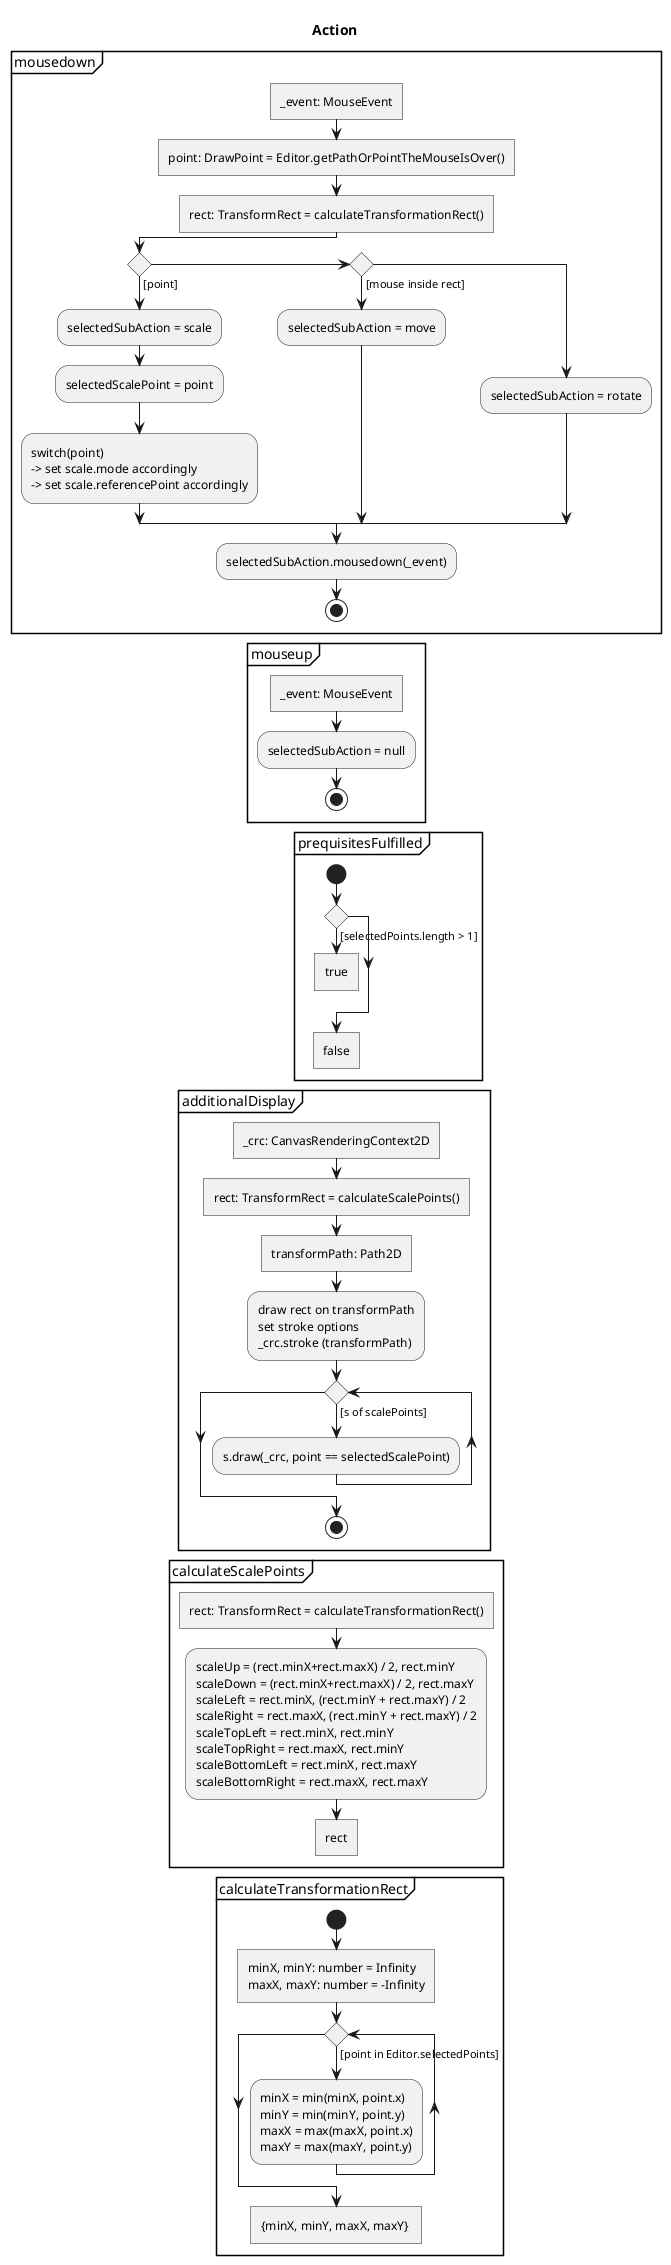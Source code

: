 @startuml Action
skinparam monochrome true

title Action

partition mousedown {
	:_event: MouseEvent]
	:point: DrawPoint = Editor.getPathOrPointTheMouseIsOver()]
	:rect: TransformRect = calculateTransformationRect()]
	if () then ([point])
		:selectedSubAction = scale;
		:selectedScalePoint = point;
		:switch(point)
		-> set scale.mode accordingly
		-> set scale.referencePoint accordingly;
	elseif () then ([mouse inside rect])
		:selectedSubAction = move;
	else
		:selectedSubAction = rotate;
	endif
	:selectedSubAction.mousedown(_event);
	stop
}

' partition mousemove {
' 	:_event: MouseEvent]
' 	stop
' }

partition mouseup {
	:_event: MouseEvent]
	:selectedSubAction = null;
	stop
}

partition prequisitesFulfilled {
	start
	if() then([selectedPoints.length > 1])
		:true]
		detach
	endif
	:false]
	detach
}


partition additionalDisplay {
	:_crc: CanvasRenderingContext2D]
	:rect: TransformRect = calculateScalePoints()]
	:transformPath: Path2D]
	:draw rect on transformPath
	set stroke options
	_crc.stroke (transformPath);
	while() is ([s of scalePoints])
		:s.draw(_crc, point == selectedScalePoint);
	endwhile
	stop
}

partition calculateScalePoints {
	:rect: TransformRect = calculateTransformationRect()]
	:scaleUp = (rect.minX+rect.maxX) / 2, rect.minY
	scaleDown = (rect.minX+rect.maxX) / 2, rect.maxY
	scaleLeft = rect.minX, (rect.minY + rect.maxY) / 2
	scaleRight = rect.maxX, (rect.minY + rect.maxY) / 2
	scaleTopLeft = rect.minX, rect.minY
	scaleTopRight = rect.maxX, rect.minY
	scaleBottomLeft = rect.minX, rect.maxY
	scaleBottomRight = rect.maxX, rect.maxY;
	:rect]
	detach
}

partition calculateTransformationRect {
	start
	:minX, minY: number = Infinity 
	maxX, maxY: number = -Infinity]
	while() is ([point in Editor.selectedPoints])
		:minX = min(minX, point.x)
		minY = min(minY, point.y)
		maxX = max(maxX, point.x)
		maxY = max(maxY, point.y);
	endwhile
	:{minX, minY, maxX, maxY} ]
}

@enduml